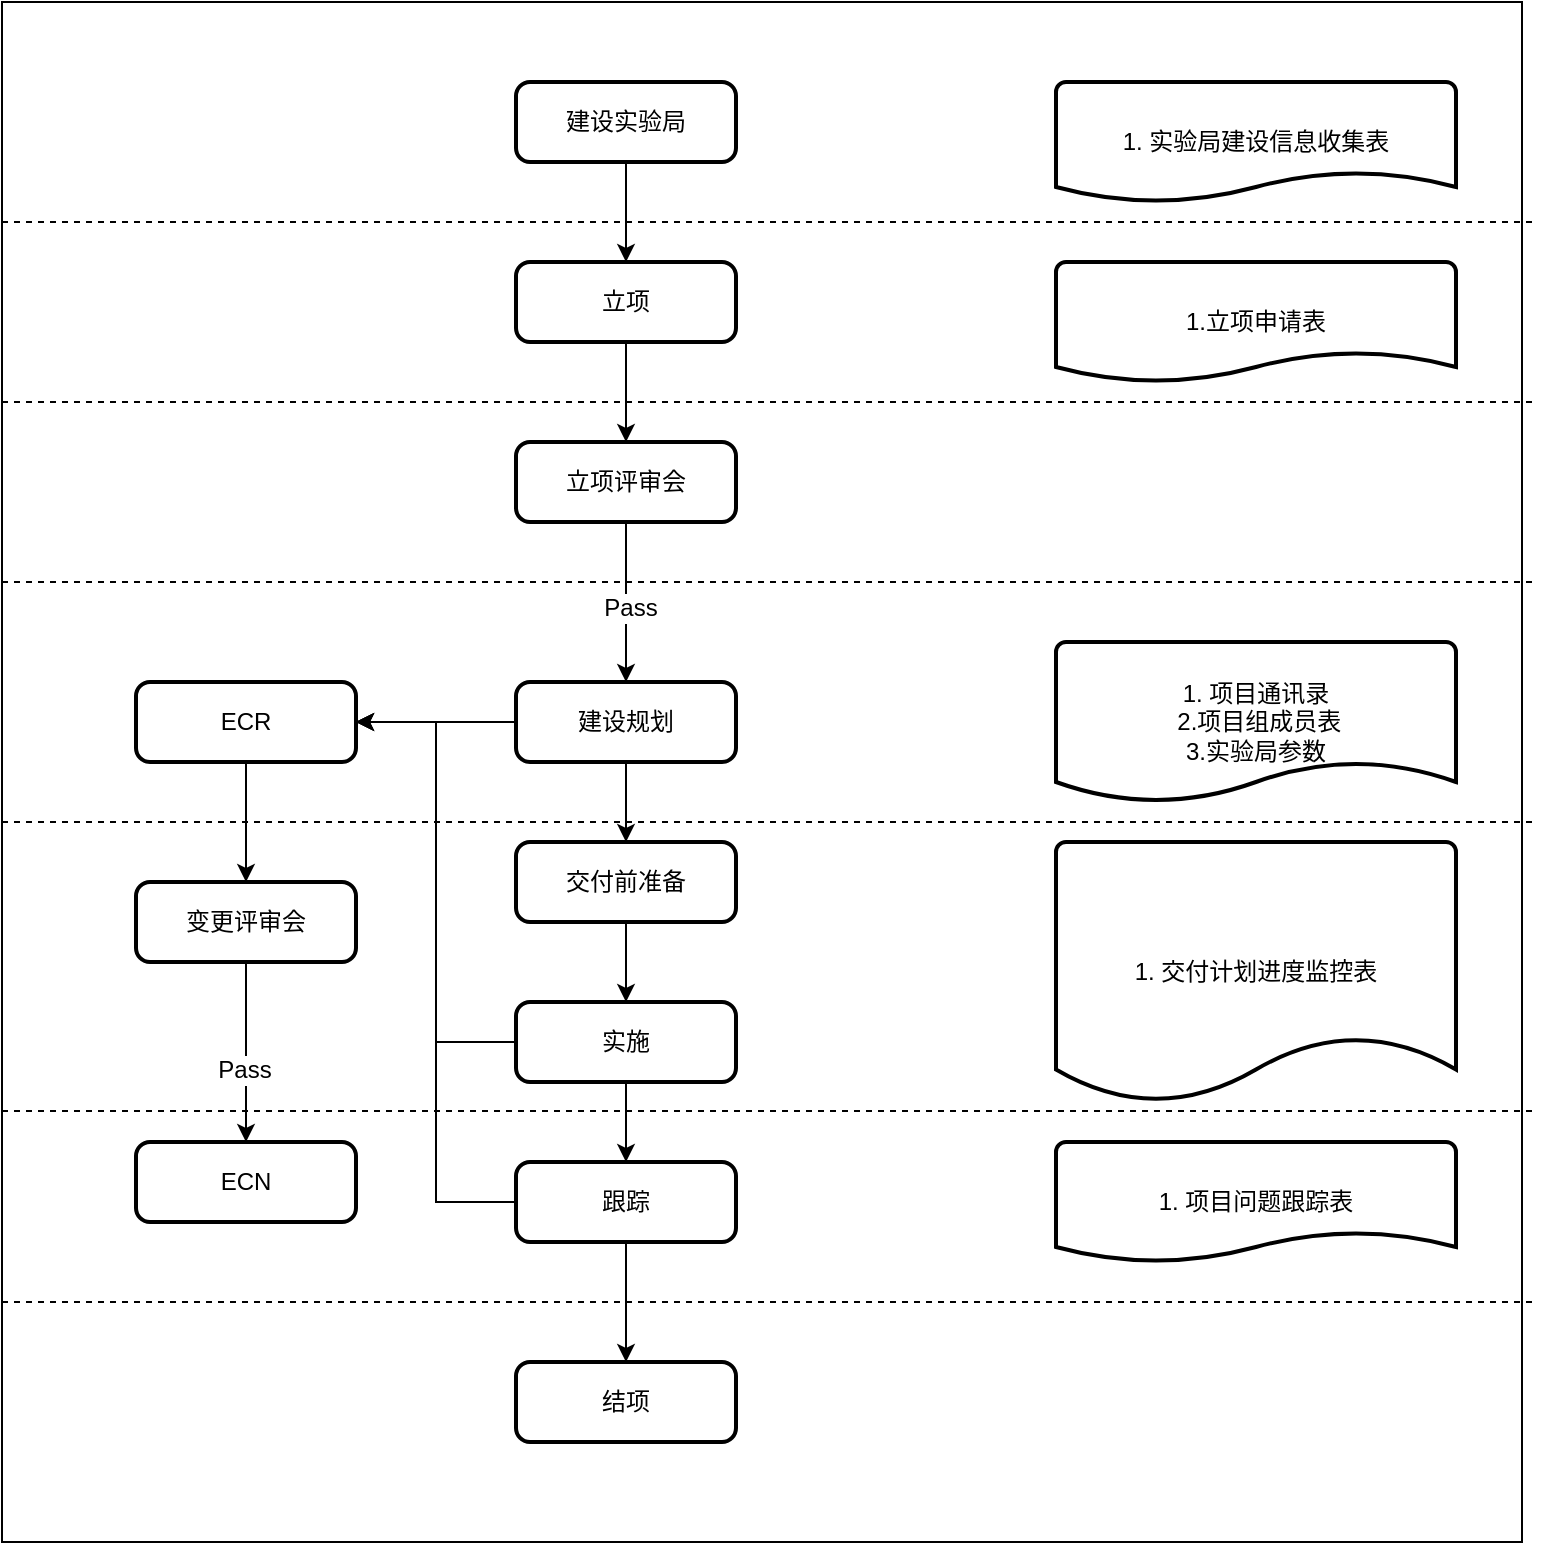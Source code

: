 <mxfile version="12.1.8" type="github" pages="1">
  <diagram id="G7ptrgysDkBFTlQIhu0v" name="Page-1">
    <mxGraphModel dx="975" dy="505" grid="1" gridSize="10" guides="1" tooltips="1" connect="1" arrows="1" fold="1" page="1" pageScale="1" pageWidth="827" pageHeight="1169" math="0" shadow="0">
      <root>
        <mxCell id="0"/>
        <mxCell id="1" parent="0"/>
        <mxCell id="4_KpAReZ8NmwnhRcS0Nw-40" value="" style="rounded=0;whiteSpace=wrap;html=1;" vertex="1" parent="1">
          <mxGeometry x="33" y="50" width="760" height="770" as="geometry"/>
        </mxCell>
        <mxCell id="4_KpAReZ8NmwnhRcS0Nw-11" style="edgeStyle=orthogonalEdgeStyle;rounded=0;orthogonalLoop=1;jettySize=auto;html=1;exitX=0.5;exitY=1;exitDx=0;exitDy=0;entryX=0.5;entryY=0;entryDx=0;entryDy=0;" edge="1" parent="1" source="4_KpAReZ8NmwnhRcS0Nw-3" target="4_KpAReZ8NmwnhRcS0Nw-9">
          <mxGeometry relative="1" as="geometry"/>
        </mxCell>
        <mxCell id="4_KpAReZ8NmwnhRcS0Nw-3" value="建设实验局" style="rounded=1;whiteSpace=wrap;html=1;absoluteArcSize=1;arcSize=14;strokeWidth=2;" vertex="1" parent="1">
          <mxGeometry x="290" y="90" width="110" height="40" as="geometry"/>
        </mxCell>
        <mxCell id="4_KpAReZ8NmwnhRcS0Nw-16" style="edgeStyle=orthogonalEdgeStyle;rounded=0;orthogonalLoop=1;jettySize=auto;html=1;exitX=0.5;exitY=1;exitDx=0;exitDy=0;" edge="1" parent="1" source="4_KpAReZ8NmwnhRcS0Nw-4" target="4_KpAReZ8NmwnhRcS0Nw-8">
          <mxGeometry relative="1" as="geometry"/>
        </mxCell>
        <mxCell id="4_KpAReZ8NmwnhRcS0Nw-39" style="edgeStyle=orthogonalEdgeStyle;rounded=0;orthogonalLoop=1;jettySize=auto;html=1;exitX=0;exitY=0.5;exitDx=0;exitDy=0;entryX=1;entryY=0.5;entryDx=0;entryDy=0;" edge="1" parent="1" source="4_KpAReZ8NmwnhRcS0Nw-4" target="4_KpAReZ8NmwnhRcS0Nw-18">
          <mxGeometry relative="1" as="geometry"/>
        </mxCell>
        <mxCell id="4_KpAReZ8NmwnhRcS0Nw-4" value="实施" style="rounded=1;whiteSpace=wrap;html=1;absoluteArcSize=1;arcSize=14;strokeWidth=2;" vertex="1" parent="1">
          <mxGeometry x="290" y="550" width="110" height="40" as="geometry"/>
        </mxCell>
        <mxCell id="4_KpAReZ8NmwnhRcS0Nw-14" style="edgeStyle=orthogonalEdgeStyle;rounded=0;orthogonalLoop=1;jettySize=auto;html=1;exitX=0.5;exitY=1;exitDx=0;exitDy=0;" edge="1" parent="1" source="4_KpAReZ8NmwnhRcS0Nw-5" target="4_KpAReZ8NmwnhRcS0Nw-7">
          <mxGeometry relative="1" as="geometry"/>
        </mxCell>
        <mxCell id="4_KpAReZ8NmwnhRcS0Nw-35" style="edgeStyle=orthogonalEdgeStyle;rounded=0;orthogonalLoop=1;jettySize=auto;html=1;exitX=0;exitY=0.5;exitDx=0;exitDy=0;entryX=1;entryY=0.5;entryDx=0;entryDy=0;" edge="1" parent="1" source="4_KpAReZ8NmwnhRcS0Nw-5" target="4_KpAReZ8NmwnhRcS0Nw-18">
          <mxGeometry relative="1" as="geometry"/>
        </mxCell>
        <mxCell id="4_KpAReZ8NmwnhRcS0Nw-5" value="建设规划" style="rounded=1;whiteSpace=wrap;html=1;absoluteArcSize=1;arcSize=14;strokeWidth=2;" vertex="1" parent="1">
          <mxGeometry x="290" y="390" width="110" height="40" as="geometry"/>
        </mxCell>
        <mxCell id="4_KpAReZ8NmwnhRcS0Nw-13" style="edgeStyle=orthogonalEdgeStyle;rounded=0;orthogonalLoop=1;jettySize=auto;html=1;exitX=0.5;exitY=1;exitDx=0;exitDy=0;entryX=0.5;entryY=0;entryDx=0;entryDy=0;" edge="1" parent="1" source="4_KpAReZ8NmwnhRcS0Nw-6" target="4_KpAReZ8NmwnhRcS0Nw-5">
          <mxGeometry relative="1" as="geometry">
            <Array as="points">
              <mxPoint x="345" y="300"/>
              <mxPoint x="345" y="300"/>
            </Array>
          </mxGeometry>
        </mxCell>
        <mxCell id="4_KpAReZ8NmwnhRcS0Nw-21" value="Pass" style="text;html=1;resizable=0;points=[];align=center;verticalAlign=middle;labelBackgroundColor=#ffffff;" vertex="1" connectable="0" parent="4_KpAReZ8NmwnhRcS0Nw-13">
          <mxGeometry x="0.25" y="2" relative="1" as="geometry">
            <mxPoint as="offset"/>
          </mxGeometry>
        </mxCell>
        <mxCell id="4_KpAReZ8NmwnhRcS0Nw-6" value="立项评审会" style="rounded=1;whiteSpace=wrap;html=1;absoluteArcSize=1;arcSize=14;strokeWidth=2;" vertex="1" parent="1">
          <mxGeometry x="290" y="270" width="110" height="40" as="geometry"/>
        </mxCell>
        <mxCell id="4_KpAReZ8NmwnhRcS0Nw-15" style="edgeStyle=orthogonalEdgeStyle;rounded=0;orthogonalLoop=1;jettySize=auto;html=1;exitX=0.5;exitY=1;exitDx=0;exitDy=0;entryX=0.5;entryY=0;entryDx=0;entryDy=0;" edge="1" parent="1" source="4_KpAReZ8NmwnhRcS0Nw-7" target="4_KpAReZ8NmwnhRcS0Nw-4">
          <mxGeometry relative="1" as="geometry"/>
        </mxCell>
        <mxCell id="4_KpAReZ8NmwnhRcS0Nw-7" value="交付前准备" style="rounded=1;whiteSpace=wrap;html=1;absoluteArcSize=1;arcSize=14;strokeWidth=2;" vertex="1" parent="1">
          <mxGeometry x="290" y="470" width="110" height="40" as="geometry"/>
        </mxCell>
        <mxCell id="4_KpAReZ8NmwnhRcS0Nw-17" style="edgeStyle=orthogonalEdgeStyle;rounded=0;orthogonalLoop=1;jettySize=auto;html=1;exitX=0.5;exitY=1;exitDx=0;exitDy=0;entryX=0.5;entryY=0;entryDx=0;entryDy=0;" edge="1" parent="1" source="4_KpAReZ8NmwnhRcS0Nw-8" target="4_KpAReZ8NmwnhRcS0Nw-10">
          <mxGeometry relative="1" as="geometry"/>
        </mxCell>
        <mxCell id="4_KpAReZ8NmwnhRcS0Nw-38" style="edgeStyle=orthogonalEdgeStyle;rounded=0;orthogonalLoop=1;jettySize=auto;html=1;exitX=0;exitY=0.5;exitDx=0;exitDy=0;entryX=1;entryY=0.5;entryDx=0;entryDy=0;" edge="1" parent="1" source="4_KpAReZ8NmwnhRcS0Nw-8" target="4_KpAReZ8NmwnhRcS0Nw-18">
          <mxGeometry relative="1" as="geometry"/>
        </mxCell>
        <mxCell id="4_KpAReZ8NmwnhRcS0Nw-8" value="跟踪" style="rounded=1;whiteSpace=wrap;html=1;absoluteArcSize=1;arcSize=14;strokeWidth=2;" vertex="1" parent="1">
          <mxGeometry x="290" y="630" width="110" height="40" as="geometry"/>
        </mxCell>
        <mxCell id="4_KpAReZ8NmwnhRcS0Nw-12" style="edgeStyle=orthogonalEdgeStyle;rounded=0;orthogonalLoop=1;jettySize=auto;html=1;exitX=0.5;exitY=1;exitDx=0;exitDy=0;entryX=0.5;entryY=0;entryDx=0;entryDy=0;" edge="1" parent="1" source="4_KpAReZ8NmwnhRcS0Nw-9" target="4_KpAReZ8NmwnhRcS0Nw-6">
          <mxGeometry relative="1" as="geometry"/>
        </mxCell>
        <mxCell id="4_KpAReZ8NmwnhRcS0Nw-9" value="立项" style="rounded=1;whiteSpace=wrap;html=1;absoluteArcSize=1;arcSize=14;strokeWidth=2;" vertex="1" parent="1">
          <mxGeometry x="290" y="180" width="110" height="40" as="geometry"/>
        </mxCell>
        <mxCell id="4_KpAReZ8NmwnhRcS0Nw-10" value="结项" style="rounded=1;whiteSpace=wrap;html=1;absoluteArcSize=1;arcSize=14;strokeWidth=2;" vertex="1" parent="1">
          <mxGeometry x="290" y="730" width="110" height="40" as="geometry"/>
        </mxCell>
        <mxCell id="4_KpAReZ8NmwnhRcS0Nw-26" style="edgeStyle=orthogonalEdgeStyle;rounded=0;orthogonalLoop=1;jettySize=auto;html=1;exitX=0.5;exitY=1;exitDx=0;exitDy=0;entryX=0.5;entryY=0;entryDx=0;entryDy=0;" edge="1" parent="1" source="4_KpAReZ8NmwnhRcS0Nw-18" target="4_KpAReZ8NmwnhRcS0Nw-19">
          <mxGeometry relative="1" as="geometry"/>
        </mxCell>
        <mxCell id="4_KpAReZ8NmwnhRcS0Nw-18" value="ECR" style="rounded=1;whiteSpace=wrap;html=1;absoluteArcSize=1;arcSize=14;strokeWidth=2;" vertex="1" parent="1">
          <mxGeometry x="100" y="390" width="110" height="40" as="geometry"/>
        </mxCell>
        <mxCell id="4_KpAReZ8NmwnhRcS0Nw-27" style="edgeStyle=orthogonalEdgeStyle;rounded=0;orthogonalLoop=1;jettySize=auto;html=1;exitX=0.5;exitY=1;exitDx=0;exitDy=0;entryX=0.5;entryY=0;entryDx=0;entryDy=0;" edge="1" parent="1" source="4_KpAReZ8NmwnhRcS0Nw-19" target="4_KpAReZ8NmwnhRcS0Nw-20">
          <mxGeometry relative="1" as="geometry"/>
        </mxCell>
        <mxCell id="4_KpAReZ8NmwnhRcS0Nw-28" value="Pass" style="text;html=1;resizable=0;points=[];align=center;verticalAlign=middle;labelBackgroundColor=#ffffff;" vertex="1" connectable="0" parent="4_KpAReZ8NmwnhRcS0Nw-27">
          <mxGeometry x="0.2" y="-1" relative="1" as="geometry">
            <mxPoint as="offset"/>
          </mxGeometry>
        </mxCell>
        <mxCell id="4_KpAReZ8NmwnhRcS0Nw-19" value="变更评审会" style="rounded=1;whiteSpace=wrap;html=1;absoluteArcSize=1;arcSize=14;strokeWidth=2;" vertex="1" parent="1">
          <mxGeometry x="100" y="490" width="110" height="40" as="geometry"/>
        </mxCell>
        <mxCell id="4_KpAReZ8NmwnhRcS0Nw-20" value="ECN" style="rounded=1;whiteSpace=wrap;html=1;absoluteArcSize=1;arcSize=14;strokeWidth=2;" vertex="1" parent="1">
          <mxGeometry x="100" y="620" width="110" height="40" as="geometry"/>
        </mxCell>
        <mxCell id="4_KpAReZ8NmwnhRcS0Nw-30" value="1.立项申请表" style="strokeWidth=2;html=1;shape=mxgraph.flowchart.document2;whiteSpace=wrap;size=0.25;" vertex="1" parent="1">
          <mxGeometry x="560" y="180" width="200" height="60" as="geometry"/>
        </mxCell>
        <mxCell id="4_KpAReZ8NmwnhRcS0Nw-31" value="1. 项目通讯录&lt;br&gt;&amp;nbsp;2.项目组成员表&lt;br&gt;3.实验局参数" style="strokeWidth=2;html=1;shape=mxgraph.flowchart.document2;whiteSpace=wrap;size=0.25;" vertex="1" parent="1">
          <mxGeometry x="560" y="370" width="200" height="80" as="geometry"/>
        </mxCell>
        <mxCell id="4_KpAReZ8NmwnhRcS0Nw-33" value="1. 交付计划进度监控表&lt;br&gt;" style="strokeWidth=2;html=1;shape=mxgraph.flowchart.document2;whiteSpace=wrap;size=0.25;" vertex="1" parent="1">
          <mxGeometry x="560" y="470" width="200" height="130" as="geometry"/>
        </mxCell>
        <mxCell id="4_KpAReZ8NmwnhRcS0Nw-34" value="1. 项目问题跟踪表" style="strokeWidth=2;html=1;shape=mxgraph.flowchart.document2;whiteSpace=wrap;size=0.25;" vertex="1" parent="1">
          <mxGeometry x="560" y="620" width="200" height="60" as="geometry"/>
        </mxCell>
        <mxCell id="4_KpAReZ8NmwnhRcS0Nw-29" value="1. 实验局建设信息收集表" style="strokeWidth=2;html=1;shape=mxgraph.flowchart.document2;whiteSpace=wrap;size=0.25;" vertex="1" parent="1">
          <mxGeometry x="560" y="90" width="200" height="60" as="geometry"/>
        </mxCell>
        <mxCell id="4_KpAReZ8NmwnhRcS0Nw-44" value="" style="endArrow=none;dashed=1;html=1;" edge="1" parent="1">
          <mxGeometry width="50" height="50" relative="1" as="geometry">
            <mxPoint x="33" y="160" as="sourcePoint"/>
            <mxPoint x="800" y="160" as="targetPoint"/>
            <Array as="points"/>
          </mxGeometry>
        </mxCell>
        <mxCell id="4_KpAReZ8NmwnhRcS0Nw-45" value="" style="endArrow=none;dashed=1;html=1;" edge="1" parent="1">
          <mxGeometry width="50" height="50" relative="1" as="geometry">
            <mxPoint x="33" y="250" as="sourcePoint"/>
            <mxPoint x="800" y="250" as="targetPoint"/>
            <Array as="points"/>
          </mxGeometry>
        </mxCell>
        <mxCell id="4_KpAReZ8NmwnhRcS0Nw-46" value="" style="endArrow=none;dashed=1;html=1;" edge="1" parent="1">
          <mxGeometry width="50" height="50" relative="1" as="geometry">
            <mxPoint x="33" y="340" as="sourcePoint"/>
            <mxPoint x="800" y="340" as="targetPoint"/>
            <Array as="points"/>
          </mxGeometry>
        </mxCell>
        <mxCell id="4_KpAReZ8NmwnhRcS0Nw-47" value="" style="endArrow=none;dashed=1;html=1;" edge="1" parent="1">
          <mxGeometry width="50" height="50" relative="1" as="geometry">
            <mxPoint x="33" y="460" as="sourcePoint"/>
            <mxPoint x="800" y="460" as="targetPoint"/>
            <Array as="points"/>
          </mxGeometry>
        </mxCell>
        <mxCell id="4_KpAReZ8NmwnhRcS0Nw-48" value="" style="endArrow=none;dashed=1;html=1;" edge="1" parent="1">
          <mxGeometry width="50" height="50" relative="1" as="geometry">
            <mxPoint x="33" y="604.5" as="sourcePoint"/>
            <mxPoint x="800" y="604.5" as="targetPoint"/>
            <Array as="points"/>
          </mxGeometry>
        </mxCell>
        <mxCell id="4_KpAReZ8NmwnhRcS0Nw-49" value="" style="endArrow=none;dashed=1;html=1;" edge="1" parent="1">
          <mxGeometry width="50" height="50" relative="1" as="geometry">
            <mxPoint x="33" y="700" as="sourcePoint"/>
            <mxPoint x="800" y="700" as="targetPoint"/>
            <Array as="points"/>
          </mxGeometry>
        </mxCell>
      </root>
    </mxGraphModel>
  </diagram>
</mxfile>

